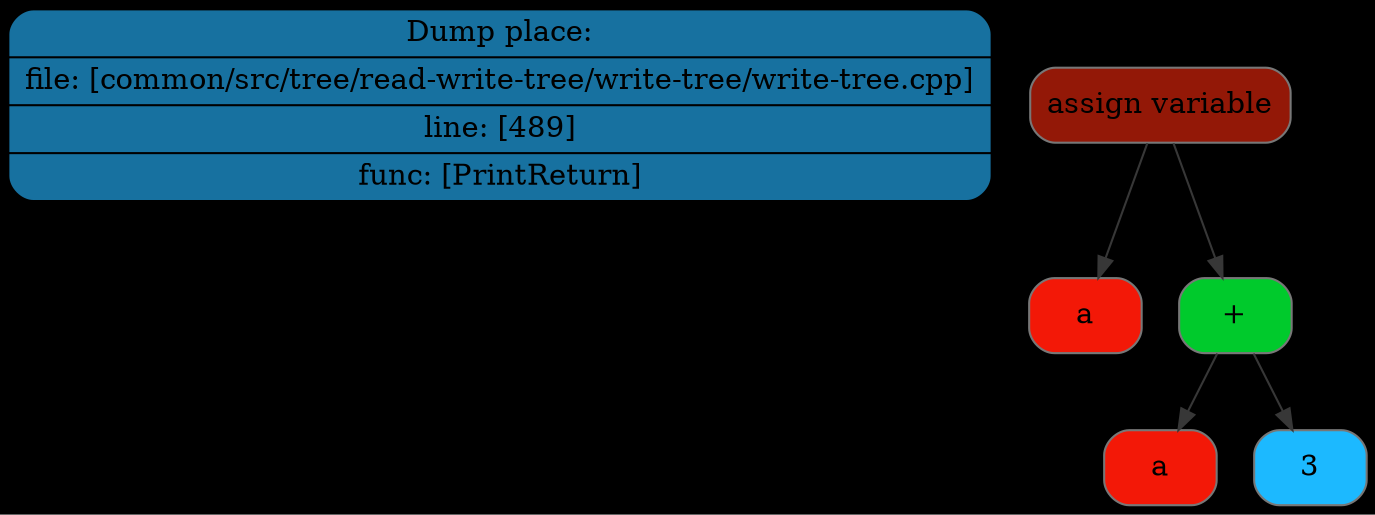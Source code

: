 digraph G{
rankdir=TB
graph [bgcolor="#000000"];
place[shape=Mrecord, style=filled, fillcolor="#1771a0", pos="0,1!",label = " { Dump place: | file: [common/src/tree/read-write-tree/write-tree/write-tree.cpp] | line: [489] | func: [PrintReturn] } "color = "#000000"];
node0x5070000010c0[shape=Mrecord, style=filled, fillcolor="#931807"label = "assign variable", color = "#777777"];
node0x507000000f00[shape=Mrecord, style=filled, fillcolor="#f31807"label = "a", color = "#777777"];
node0x507000001050[shape=Mrecord, style=filled, fillcolor="#00ca2c"label = "\+", color = "#777777"];
node0x507000000f70[shape=Mrecord, style=filled, fillcolor="#f31807"label = "a", color = "#777777"];
node0x507000000fe0[shape=Mrecord, style=filled, fillcolor="#1cb9ff"label = "3", color = "#777777"];
edge[color="#373737"];
node0x5070000010c0->node0x507000000f00;
node0x5070000010c0->node0x507000001050;
node0x507000001050->node0x507000000f70;
node0x507000001050->node0x507000000fe0;
}
